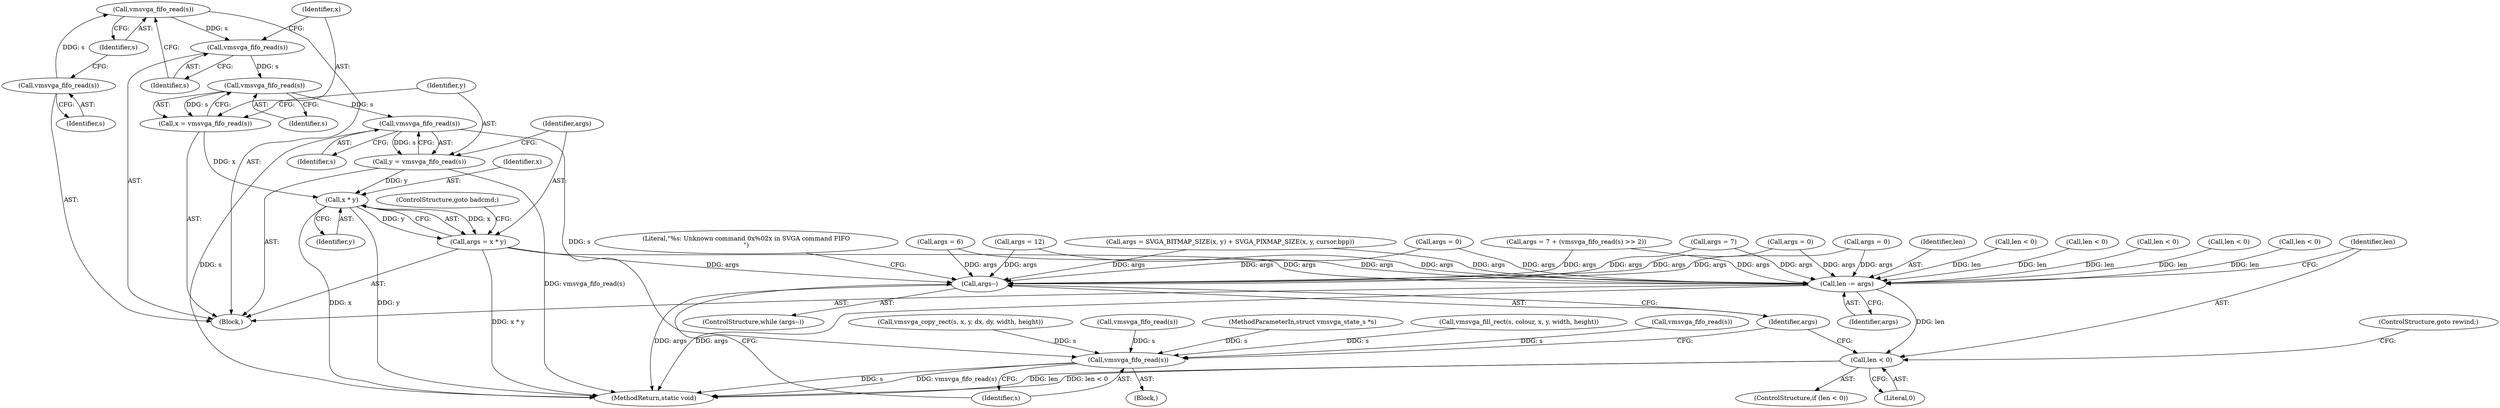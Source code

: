 digraph "0_qemu_167d97a3def77ee2dbf6e908b0ecbfe2103977db@API" {
"1000459" [label="(Call,vmsvga_fifo_read(s))"];
"1000457" [label="(Call,vmsvga_fifo_read(s))"];
"1000461" [label="(Call,vmsvga_fifo_read(s))"];
"1000465" [label="(Call,vmsvga_fifo_read(s))"];
"1000463" [label="(Call,x = vmsvga_fifo_read(s))"];
"1000473" [label="(Call,x * y)"];
"1000471" [label="(Call,args = x * y)"];
"1000526" [label="(Call,len -= args)"];
"1000530" [label="(Call,len < 0)"];
"1000536" [label="(Call,args--)"];
"1000469" [label="(Call,vmsvga_fifo_read(s))"];
"1000467" [label="(Call,y = vmsvga_fifo_read(s))"];
"1000539" [label="(Call,vmsvga_fifo_read(s))"];
"1000457" [label="(Call,vmsvga_fifo_read(s))"];
"1000529" [label="(ControlStructure,if (len < 0))"];
"1000459" [label="(Call,vmsvga_fifo_read(s))"];
"1000458" [label="(Identifier,s)"];
"1000464" [label="(Identifier,x)"];
"1000467" [label="(Call,y = vmsvga_fifo_read(s))"];
"1000528" [label="(Identifier,args)"];
"1000501" [label="(Call,args = 7 + (vmsvga_fifo_read(s) >> 2))"];
"1000275" [label="(Call,args = 0)"];
"1000466" [label="(Identifier,s)"];
"1000465" [label="(Call,vmsvga_fifo_read(s))"];
"1000526" [label="(Call,len -= args)"];
"1000506" [label="(Call,vmsvga_fifo_read(s))"];
"1000527" [label="(Identifier,len)"];
"1000475" [label="(Identifier,y)"];
"1000542" [label="(Literal,\"%s: Unknown command 0x%02x in SVGA command FIFO\n\")"];
"1000224" [label="(Call,args = 0)"];
"1000461" [label="(Call,vmsvga_fifo_read(s))"];
"1000483" [label="(Call,args = 7)"];
"1000472" [label="(Identifier,args)"];
"1000522" [label="(Call,args = 0)"];
"1000233" [label="(Call,len < 0)"];
"1000538" [label="(Block,)"];
"1000463" [label="(Call,x = vmsvga_fifo_read(s))"];
"1000476" [label="(ControlStructure,goto badcmd;)"];
"1000471" [label="(Call,args = x * y)"];
"1000187" [label="(Call,len < 0)"];
"1000563" [label="(MethodReturn,static void)"];
"1000537" [label="(Identifier,args)"];
"1000284" [label="(Call,len < 0)"];
"1000452" [label="(Call,len < 0)"];
"1000536" [label="(Call,args--)"];
"1000473" [label="(Call,x * y)"];
"1000535" [label="(ControlStructure,while (args--))"];
"1000478" [label="(Call,args = 6)"];
"1000462" [label="(Identifier,s)"];
"1000534" [label="(ControlStructure,goto rewind;)"];
"1000470" [label="(Identifier,s)"];
"1000530" [label="(Call,len < 0)"];
"1000264" [label="(Call,vmsvga_copy_rect(s, x, y, dx, dy, width, height))"];
"1000329" [label="(Call,vmsvga_fifo_read(s))"];
"1000540" [label="(Identifier,s)"];
"1000460" [label="(Identifier,s)"];
"1000492" [label="(Call,len < 0)"];
"1000105" [label="(MethodParameterIn,struct vmsvga_state_s *s)"];
"1000474" [label="(Identifier,x)"];
"1000539" [label="(Call,vmsvga_fifo_read(s))"];
"1000468" [label="(Identifier,y)"];
"1000136" [label="(Block,)"];
"1000469" [label="(Call,vmsvga_fifo_read(s))"];
"1000511" [label="(Call,args = 12)"];
"1000532" [label="(Literal,0)"];
"1000214" [label="(Call,vmsvga_fill_rect(s, colour, x, y, width, height))"];
"1000331" [label="(Call,args = SVGA_BITMAP_SIZE(x, y) + SVGA_PIXMAP_SIZE(x, y, cursor.bpp))"];
"1000531" [label="(Identifier,len)"];
"1000459" -> "1000136"  [label="AST: "];
"1000459" -> "1000460"  [label="CFG: "];
"1000460" -> "1000459"  [label="AST: "];
"1000462" -> "1000459"  [label="CFG: "];
"1000457" -> "1000459"  [label="DDG: s"];
"1000459" -> "1000461"  [label="DDG: s"];
"1000457" -> "1000136"  [label="AST: "];
"1000457" -> "1000458"  [label="CFG: "];
"1000458" -> "1000457"  [label="AST: "];
"1000460" -> "1000457"  [label="CFG: "];
"1000461" -> "1000136"  [label="AST: "];
"1000461" -> "1000462"  [label="CFG: "];
"1000462" -> "1000461"  [label="AST: "];
"1000464" -> "1000461"  [label="CFG: "];
"1000461" -> "1000465"  [label="DDG: s"];
"1000465" -> "1000463"  [label="AST: "];
"1000465" -> "1000466"  [label="CFG: "];
"1000466" -> "1000465"  [label="AST: "];
"1000463" -> "1000465"  [label="CFG: "];
"1000465" -> "1000463"  [label="DDG: s"];
"1000465" -> "1000469"  [label="DDG: s"];
"1000463" -> "1000136"  [label="AST: "];
"1000464" -> "1000463"  [label="AST: "];
"1000468" -> "1000463"  [label="CFG: "];
"1000463" -> "1000473"  [label="DDG: x"];
"1000473" -> "1000471"  [label="AST: "];
"1000473" -> "1000475"  [label="CFG: "];
"1000474" -> "1000473"  [label="AST: "];
"1000475" -> "1000473"  [label="AST: "];
"1000471" -> "1000473"  [label="CFG: "];
"1000473" -> "1000563"  [label="DDG: x"];
"1000473" -> "1000563"  [label="DDG: y"];
"1000473" -> "1000471"  [label="DDG: x"];
"1000473" -> "1000471"  [label="DDG: y"];
"1000467" -> "1000473"  [label="DDG: y"];
"1000471" -> "1000136"  [label="AST: "];
"1000472" -> "1000471"  [label="AST: "];
"1000476" -> "1000471"  [label="CFG: "];
"1000471" -> "1000563"  [label="DDG: x * y"];
"1000471" -> "1000526"  [label="DDG: args"];
"1000471" -> "1000536"  [label="DDG: args"];
"1000526" -> "1000136"  [label="AST: "];
"1000526" -> "1000528"  [label="CFG: "];
"1000527" -> "1000526"  [label="AST: "];
"1000528" -> "1000526"  [label="AST: "];
"1000531" -> "1000526"  [label="CFG: "];
"1000526" -> "1000563"  [label="DDG: args"];
"1000224" -> "1000526"  [label="DDG: args"];
"1000331" -> "1000526"  [label="DDG: args"];
"1000478" -> "1000526"  [label="DDG: args"];
"1000501" -> "1000526"  [label="DDG: args"];
"1000275" -> "1000526"  [label="DDG: args"];
"1000522" -> "1000526"  [label="DDG: args"];
"1000511" -> "1000526"  [label="DDG: args"];
"1000483" -> "1000526"  [label="DDG: args"];
"1000187" -> "1000526"  [label="DDG: len"];
"1000284" -> "1000526"  [label="DDG: len"];
"1000492" -> "1000526"  [label="DDG: len"];
"1000452" -> "1000526"  [label="DDG: len"];
"1000233" -> "1000526"  [label="DDG: len"];
"1000526" -> "1000530"  [label="DDG: len"];
"1000530" -> "1000529"  [label="AST: "];
"1000530" -> "1000532"  [label="CFG: "];
"1000531" -> "1000530"  [label="AST: "];
"1000532" -> "1000530"  [label="AST: "];
"1000534" -> "1000530"  [label="CFG: "];
"1000537" -> "1000530"  [label="CFG: "];
"1000530" -> "1000563"  [label="DDG: len"];
"1000530" -> "1000563"  [label="DDG: len < 0"];
"1000536" -> "1000535"  [label="AST: "];
"1000536" -> "1000537"  [label="CFG: "];
"1000537" -> "1000536"  [label="AST: "];
"1000540" -> "1000536"  [label="CFG: "];
"1000542" -> "1000536"  [label="CFG: "];
"1000536" -> "1000563"  [label="DDG: args"];
"1000224" -> "1000536"  [label="DDG: args"];
"1000331" -> "1000536"  [label="DDG: args"];
"1000478" -> "1000536"  [label="DDG: args"];
"1000501" -> "1000536"  [label="DDG: args"];
"1000275" -> "1000536"  [label="DDG: args"];
"1000522" -> "1000536"  [label="DDG: args"];
"1000511" -> "1000536"  [label="DDG: args"];
"1000483" -> "1000536"  [label="DDG: args"];
"1000469" -> "1000467"  [label="AST: "];
"1000469" -> "1000470"  [label="CFG: "];
"1000470" -> "1000469"  [label="AST: "];
"1000467" -> "1000469"  [label="CFG: "];
"1000469" -> "1000563"  [label="DDG: s"];
"1000469" -> "1000467"  [label="DDG: s"];
"1000469" -> "1000539"  [label="DDG: s"];
"1000467" -> "1000136"  [label="AST: "];
"1000468" -> "1000467"  [label="AST: "];
"1000472" -> "1000467"  [label="CFG: "];
"1000467" -> "1000563"  [label="DDG: vmsvga_fifo_read(s)"];
"1000539" -> "1000538"  [label="AST: "];
"1000539" -> "1000540"  [label="CFG: "];
"1000540" -> "1000539"  [label="AST: "];
"1000537" -> "1000539"  [label="CFG: "];
"1000539" -> "1000563"  [label="DDG: s"];
"1000539" -> "1000563"  [label="DDG: vmsvga_fifo_read(s)"];
"1000506" -> "1000539"  [label="DDG: s"];
"1000264" -> "1000539"  [label="DDG: s"];
"1000329" -> "1000539"  [label="DDG: s"];
"1000214" -> "1000539"  [label="DDG: s"];
"1000105" -> "1000539"  [label="DDG: s"];
}
